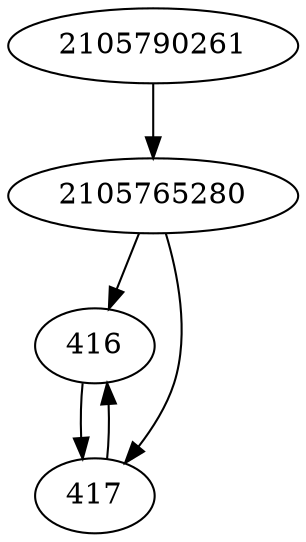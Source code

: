 strict digraph  {
416;
417;
2105790261;
2105765280;
416 -> 417;
417 -> 416;
2105790261 -> 2105765280;
2105765280 -> 416;
2105765280 -> 417;
}
